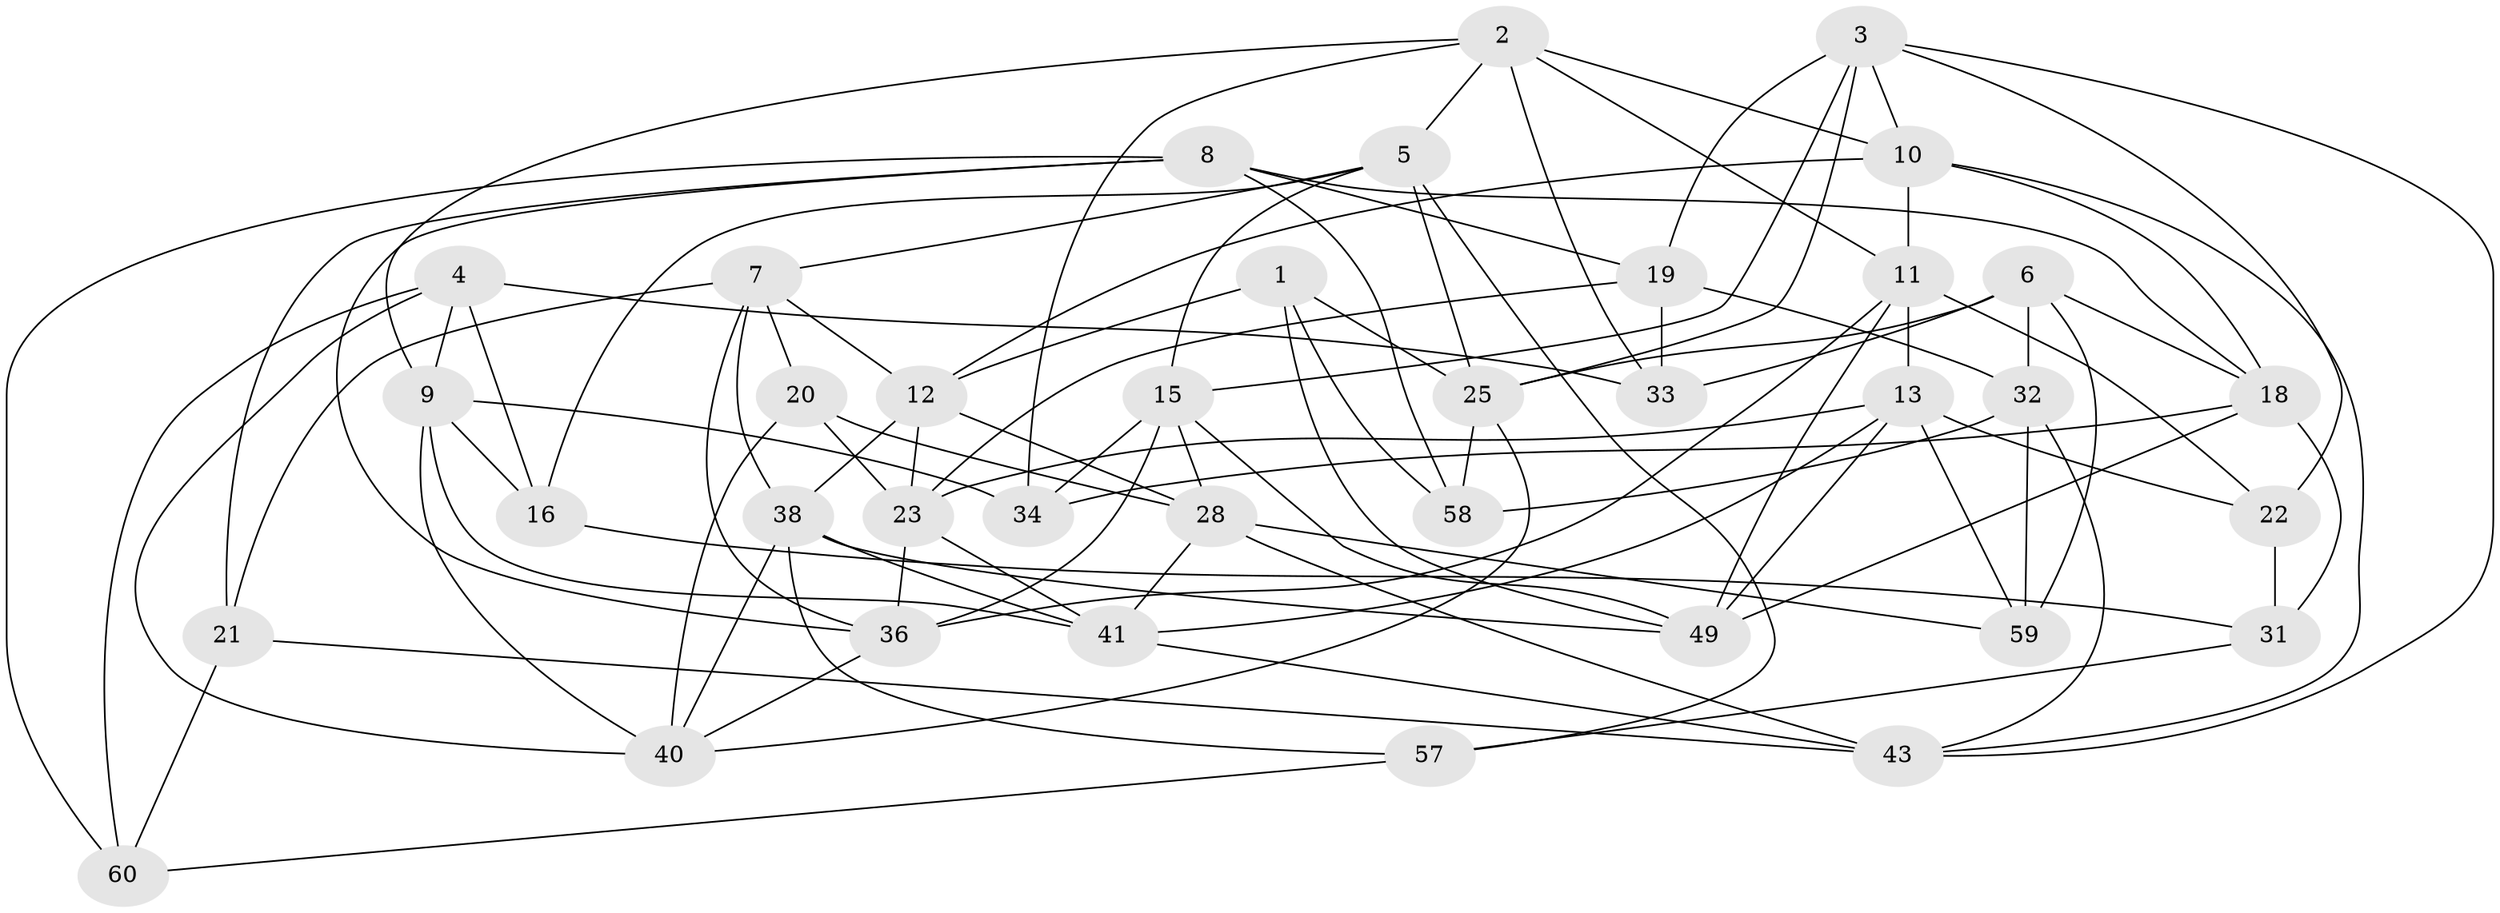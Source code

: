// Generated by graph-tools (version 1.1) at 2025/52/02/27/25 19:52:29]
// undirected, 37 vertices, 97 edges
graph export_dot {
graph [start="1"]
  node [color=gray90,style=filled];
  1;
  2 [super="+48"];
  3 [super="+24"];
  4 [super="+14"];
  5 [super="+46"];
  6 [super="+35"];
  7 [super="+27"];
  8 [super="+47"];
  9 [super="+62"];
  10 [super="+29"];
  11 [super="+17"];
  12 [super="+53"];
  13 [super="+39"];
  15 [super="+42"];
  16;
  18 [super="+55"];
  19 [super="+44"];
  20;
  21;
  22;
  23 [super="+26"];
  25 [super="+30"];
  28 [super="+45"];
  31;
  32 [super="+37"];
  33 [super="+51"];
  34;
  36 [super="+50"];
  38 [super="+63"];
  40 [super="+56"];
  41 [super="+61"];
  43 [super="+52"];
  49 [super="+54"];
  57;
  58;
  59;
  60;
  1 -- 49;
  1 -- 12;
  1 -- 58;
  1 -- 25;
  2 -- 33;
  2 -- 11;
  2 -- 9;
  2 -- 10;
  2 -- 34;
  2 -- 5;
  3 -- 25;
  3 -- 43;
  3 -- 10;
  3 -- 22;
  3 -- 15;
  3 -- 19;
  4 -- 60;
  4 -- 33 [weight=2];
  4 -- 16;
  4 -- 9;
  4 -- 40;
  5 -- 16;
  5 -- 57;
  5 -- 25;
  5 -- 15;
  5 -- 7;
  6 -- 25;
  6 -- 18;
  6 -- 59;
  6 -- 32 [weight=2];
  6 -- 33;
  7 -- 20;
  7 -- 21;
  7 -- 36;
  7 -- 12;
  7 -- 38;
  8 -- 19;
  8 -- 60;
  8 -- 18;
  8 -- 58;
  8 -- 36;
  8 -- 21;
  9 -- 34;
  9 -- 16;
  9 -- 41;
  9 -- 40;
  10 -- 18;
  10 -- 43;
  10 -- 11;
  10 -- 12;
  11 -- 36;
  11 -- 22;
  11 -- 49;
  11 -- 13;
  12 -- 28;
  12 -- 38;
  12 -- 23;
  13 -- 41;
  13 -- 23;
  13 -- 49;
  13 -- 59;
  13 -- 22;
  15 -- 34;
  15 -- 49;
  15 -- 28;
  15 -- 36;
  16 -- 31;
  18 -- 34;
  18 -- 31;
  18 -- 49;
  19 -- 32;
  19 -- 23;
  19 -- 33 [weight=2];
  20 -- 28;
  20 -- 40;
  20 -- 23;
  21 -- 60;
  21 -- 43;
  22 -- 31;
  23 -- 36;
  23 -- 41;
  25 -- 40;
  25 -- 58;
  28 -- 59;
  28 -- 41;
  28 -- 43;
  31 -- 57;
  32 -- 59;
  32 -- 43;
  32 -- 58;
  36 -- 40;
  38 -- 57;
  38 -- 41;
  38 -- 40;
  38 -- 49;
  41 -- 43;
  57 -- 60;
}
